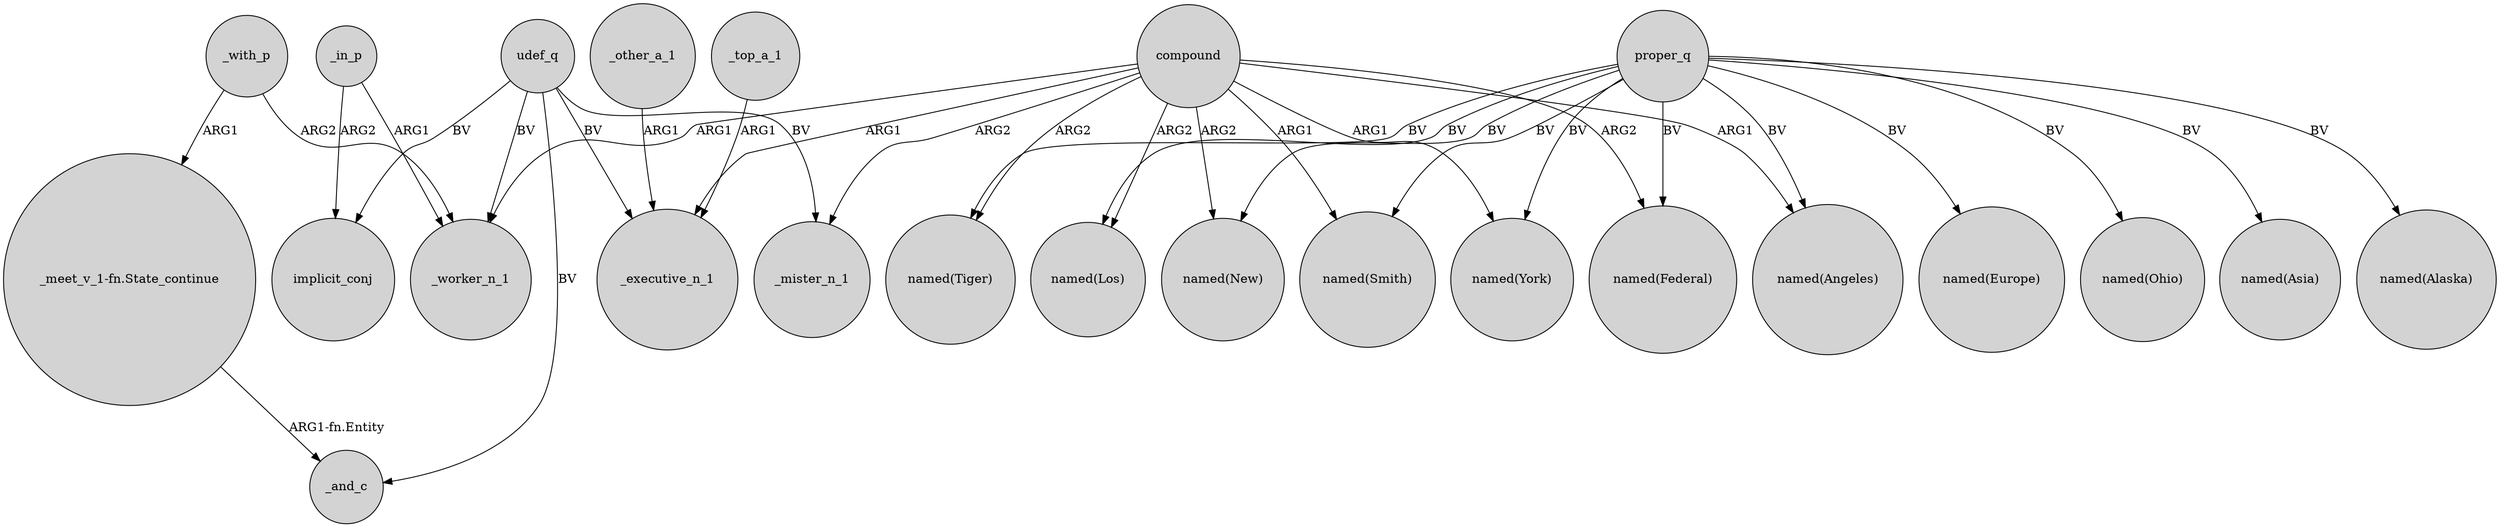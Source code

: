 digraph {
	node [shape=circle style=filled]
	compound -> _mister_n_1 [label=ARG2]
	proper_q -> "named(Smith)" [label=BV]
	compound -> "named(Tiger)" [label=ARG2]
	compound -> "named(New)" [label=ARG2]
	proper_q -> "named(New)" [label=BV]
	proper_q -> "named(Europe)" [label=BV]
	_in_p -> implicit_conj [label=ARG2]
	compound -> "named(Federal)" [label=ARG2]
	_with_p -> _worker_n_1 [label=ARG2]
	udef_q -> _and_c [label=BV]
	udef_q -> _mister_n_1 [label=BV]
	proper_q -> "named(Federal)" [label=BV]
	compound -> "named(Los)" [label=ARG2]
	proper_q -> "named(Tiger)" [label=BV]
	proper_q -> "named(Ohio)" [label=BV]
	compound -> "named(Smith)" [label=ARG1]
	proper_q -> "named(York)" [label=BV]
	udef_q -> _executive_n_1 [label=BV]
	compound -> _worker_n_1 [label=ARG1]
	_other_a_1 -> _executive_n_1 [label=ARG1]
	udef_q -> _worker_n_1 [label=BV]
	_in_p -> _worker_n_1 [label=ARG1]
	compound -> "named(Angeles)" [label=ARG1]
	compound -> _executive_n_1 [label=ARG1]
	proper_q -> "named(Los)" [label=BV]
	proper_q -> "named(Angeles)" [label=BV]
	proper_q -> "named(Asia)" [label=BV]
	_with_p -> "_meet_v_1-fn.State_continue" [label=ARG1]
	"_meet_v_1-fn.State_continue" -> _and_c [label="ARG1-fn.Entity"]
	compound -> "named(York)" [label=ARG1]
	_top_a_1 -> _executive_n_1 [label=ARG1]
	udef_q -> implicit_conj [label=BV]
	proper_q -> "named(Alaska)" [label=BV]
}
